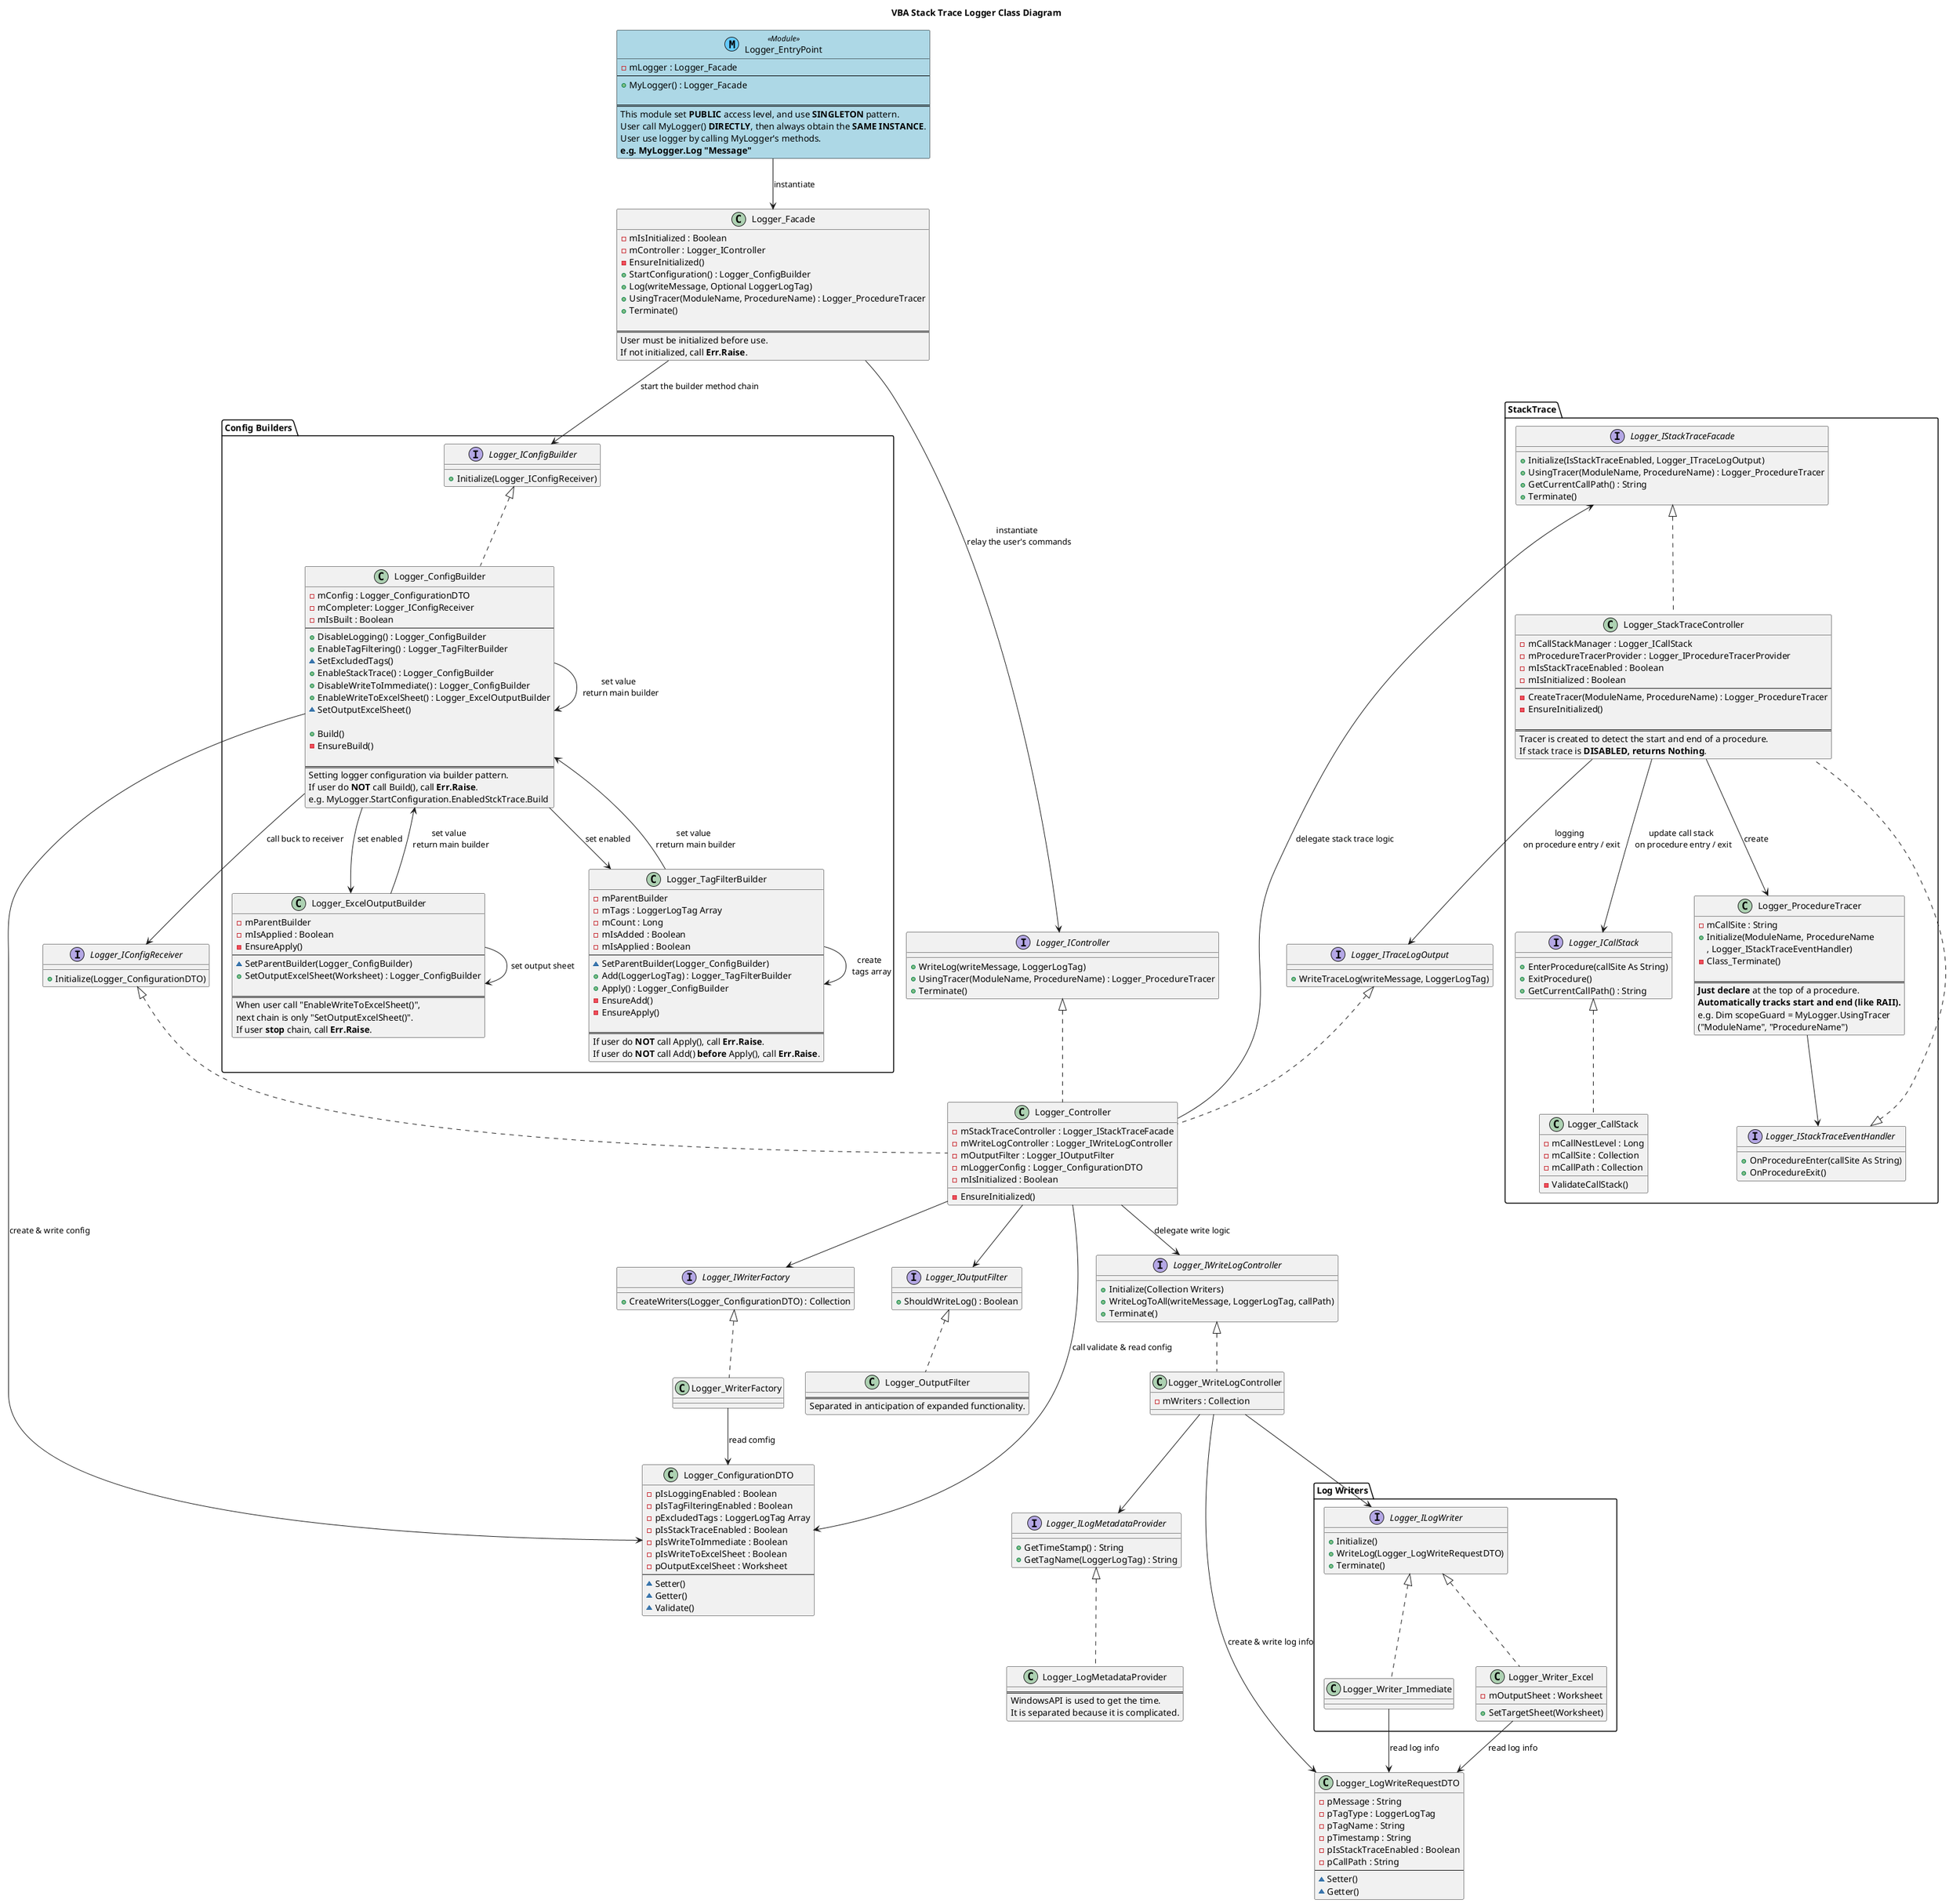 @startuml Class Diagram
title VBA Stack Trace Logger Class Diagram

' ====== Discription ======
' === Overview ===
' This logger is designed to provide log output including call stack information.
' This logger is provided as an add-in with a simple API,
' allowing users to easily output logs.

' === Design Philosophy ===
' The design philosophy is to prioritize maintainability and extensibility.
' It uses interfaces extensively and employs dependency injection to facilitate unit testing.
' The logger is designed to be used in complex projects and OSS, where maintainability is crucial.

' === NOTE ===
' All classes are set to instancing = 1 - Private.
' Modules are specified as Option Private Module except for the minimum necessary ones.


' ====== Class / Module ======
' Public module, user can access.
class Logger_EntryPoint << (M,66CCFF) Module >> #LightBlue ##black {
    - mLogger : Logger_Facade
    --
    + MyLogger() : Logger_Facade
    
    ==
    This module set **PUBLIC** access level, and use **SINGLETON** pattern. 
    User call MyLogger() **DIRECTLY**, then always obtain the **SAME INSTANCE**.
    User use logger by calling MyLogger's methods.
    **e.g. MyLogger.Log "Message"**
}

' Logger API
' NOTE : All controller classes have EnsureInitialized() method.
'        This is to ensure that the initialization process has been carried out after instantinate.
'        As a VBA specification, there are no constructors with arguments...
class Logger_Facade {
    - mIsInitialized : Boolean
    - mController : Logger_IController
    - EnsureInitialized()
    + StartConfiguration() : Logger_ConfigBuilder
    + Log(writeMessage, Optional LoggerLogTag)
    + UsingTracer(ModuleName, ProcedureName) : Logger_ProcedureTracer
    + Terminate()

    ==
    User must be initialized before use.
    If not initialized, call **Err.Raise**.
}

' Logger main logic
' e.g. "Logger_Facade.log" call "Logger_Controller.WriteLog"
class Logger_Controller implements Logger_IController, Logger_ITraceLogOutput, Logger_IConfigReceiver {
    - mStackTraceController : Logger_IStackTraceFacade
    - mWriteLogController : Logger_IWriteLogController
    - mOutputFilter : Logger_IOutputFilter
    - mLoggerConfig : Logger_ConfigurationDTO
    - mIsInitialized : Boolean
    - EnsureInitialized()
}
interface Logger_IController {
    + WriteLog(writeMessage, LoggerLogTag)
    + UsingTracer(ModuleName, ProcedureName) : Logger_ProcedureTracer
    + Terminate()
}
interface Logger_IConfigReceiver {
    + Initialize(Logger_ConfigurationDTO)
}
interface Logger_ITraceLogOutput {
    + WriteTraceLog(writeMessage, LoggerLogTag)
}

' Output filtering
' Separated in anticipation of expanded functionality
class Logger_OutputFilter implements Logger_IOutputFilter {
    ==
    Separated in anticipation of expanded functionality.
}
interface Logger_IOutputFilter {
    + ShouldWriteLog() : Boolean
}

' Create writers
class Logger_WriterFactory implements Logger_IWriterFactory {
}
interface Logger_IWriterFactory {
    + CreateWriters(Logger_ConfigurationDTO) : Collection
}

package "Log Writers" {
    ' Strategy pattern
    interface Logger_ILogWriter {
        + Initialize()
        + WriteLog(Logger_LogWriteRequestDTO)
        + Terminate()
    }
    class Logger_Writer_Excel implements Logger_ILogWriter {
        - mOutputSheet : Worksheet
        + SetTargetSheet(Worksheet)
    }
    class Logger_Writer_Immediate implements Logger_ILogWriter {
    }
}

' Writer logic - extracted from Controller
class Logger_WriteLogController implements Logger_IWriteLogController {
    - mWriters : Collection
}
interface Logger_IWriteLogController {
    + Initialize(Collection Writers)
    + WriteLogToAll(writeMessage, LoggerLogTag, callPath)
    + Terminate()
}

' Metadata provider for log information
class Logger_LogMetadataProvider implements Logger_ILogMetadataProvider {
    ==
    WindowsAPI is used to get the time.
    It is separated because it is complicated.
}
interface Logger_ILogMetadataProvider {
    + GetTimeStamp() : String
    + GetTagName(LoggerLogTag) : String
}

' Write by WriteLogController and Logger_LogMetadataProvider, read by WriterManager
class Logger_LogWriteRequestDTO {
    - pMessage : String
    - pTagType : LoggerLogTag
    - pTagName : String
    - pTimestamp : String
    - pIsStackTraceEnabled : Boolean
    - pCallPath : String
    --
    ~ Setter()
    ~ Getter()
}

' User start initialization through Logger_Facade.Initialize
' Continue configuration through Logger_ConfigBuilder.
' Setting up configuration and initialization process in
' a single line using method chaining.
' e.g. MyLogger.StartConfiguration.EnabledStckTrace.Build
package "Config Builders" {
    ' Main builder
    class Logger_ConfigBuilder implements Logger_IConfigBuilder {
        - mConfig : Logger_ConfigurationDTO
        - mCompleter: Logger_IConfigReceiver
        - mIsBuilt : Boolean
        --
        + DisableLogging() : Logger_ConfigBuilder
        + EnableTagFiltering() : Logger_TagFilterBuilder
        ~ SetExcludedTags()
        + EnableStackTrace() : Logger_ConfigBuilder
        + DisableWriteToImmediate() : Logger_ConfigBuilder
        + EnableWriteToExcelSheet() : Logger_ExcelOutputBuilder
        ~ SetOutputExcelSheet()

        + Build()
        - EnsureBuild()

        ==
        Setting logger configuration via builder pattern.
        If user do **NOT** call Build(), call **Err.Raise**.
        e.g. MyLogger.StartConfiguration.EnabledStckTrace.Build
    }
    interface Logger_IConfigBuilder {
        + Initialize(Logger_IConfigReceiver)
    }
    ' Sub builders
    class Logger_ExcelOutputBuilder {
        - mParentBuilder
        - mIsApplied : Boolean
        - EnsureApply()
        --
        ~ SetParentBuilder(Logger_ConfigBuilder)
        + SetOutputExcelSheet(Worksheet) : Logger_ConfigBuilder
        
        ==
        When user call "EnableWriteToExcelSheet()",
        next chain is only "SetOutputExcelSheet()".
        If user **stop** chain, call **Err.Raise**.
    }
    class Logger_TagFilterBuilder {
        - mParentBuilder
        - mTags : LoggerLogTag Array
        - mCount : Long
        - mIsAdded : Boolean
        - mIsApplied : Boolean
        --
        ~ SetParentBuilder(Logger_ConfigBuilder)
        + Add(LoggerLogTag) : Logger_TagFilterBuilder
        + Apply() : Logger_ConfigBuilder
        - EnsureAdd()
        - EnsureApply()

        ==
        If user do **NOT** call Apply(), call **Err.Raise**.
        If user do **NOT** call Add() **before** Apply(), call **Err.Raise**.
    }
}
' Write by builders, read by Controller
class Logger_ConfigurationDTO {
    - pIsLoggingEnabled : Boolean
    - pIsTagFilteringEnabled : Boolean
    - pExcludedTags : LoggerLogTag Array
    - pIsStackTraceEnabled : Boolean
    - pIsWriteToImmediate : Boolean
    - pIsWriteToExcelSheet : Boolean
    - pOutputExcelSheet : Worksheet
    --
    ~ Setter()
    ~ Getter()
    ~ Validate()
}

package "StackTrace" {
    ' Stack trace management - extracted from Controller
    class Logger_StackTraceController implements Logger_IStackTraceFacade, Logger_IStackTraceEventHandler {
        - mCallStackManager : Logger_ICallStack
        - mProcedureTracerProvider : Logger_IProcedureTracerProvider
        - mIsStackTraceEnabled : Boolean
        - mIsInitialized : Boolean
        --
        - CreateTracer(ModuleName, ProcedureName) : Logger_ProcedureTracer
        - EnsureInitialized()

        ==
        Tracer is created to detect the start and end of a procedure.
        If stack trace is **DISABLED, returns Nothing**.
    }
    interface Logger_IStackTraceFacade  {
        + Initialize(IsStackTraceEnabled, Logger_ITraceLogOutput)
        + UsingTracer(ModuleName, ProcedureName) : Logger_ProcedureTracer
        + GetCurrentCallPath() : String
        + Terminate()
    }
    interface Logger_IStackTraceEventHandler {
        + OnProcedureEnter(callSite As String)
        + OnProcedureExit()
    }
    ' Store and update call stack information
    class Logger_CallStack implements Logger_ICallStack {
        - mCallNestLevel : Long
        - mCallSite : Collection
        - mCallPath : Collection
        - ValidateCallStack()
    }
    interface Logger_ICallStack {
        + EnterProcedure(callSite As String)
        + ExitProcedure()
        + GetCurrentCallPath() : String
    }
    ' Automatically tracks procedure entry and exit
    ' NOTE : This is based on the RAII (Resource Acquisition Is Initialization) concept.
    '        User stores an instance of this class as a variable at the beginning of the procedure.
    '        e.g. Dim scopeGuard Variant: Set scopeGuard = MyLogger.UsingTracer("ModuleName", "ProcedureName")
    '        By calling UsingTracer(), the instance is created and initialized internally.
    '         -> At that time (= constructor), this class notifies the start-of-procedure event.
    '        When the user's procedure ends, the reference to the variable drops to zero,
    '        and the variable is automatically destroyed by the system.
    '         -> At that time (= destructor), this class notifies the end-of-procedure event.
    class Logger_ProcedureTracer {
        - mCallSite : String
        + Initialize(ModuleName, ProcedureName
        , Logger_IStackTraceEventHandler)
        - Class_Terminate()

        ==
        **Just declare** at the top of a procedure.
        **Automatically tracks start and end (like RAII).**
        e.g. Dim scopeGuard = MyLogger.UsingTracer
                        ("ModuleName", "ProcedureName")
    }
}

' ====== relationship ======
' === API ===
' Note: User --> Logger_EntryPoint : call MyLogger & get Facade
Logger_EntryPoint --> Logger_Facade : instantiate
' === Logger Initilize & build config ===
Logger_Facade --> Logger_IConfigBuilder : start the builder method chain
Logger_ConfigBuilder --> Logger_ConfigurationDTO : create & write config
Logger_ConfigBuilder --> Logger_IConfigReceiver : call buck to receiver
' Main builder
Logger_ConfigBuilder --> Logger_ExcelOutputBuilder : set enabled
Logger_ConfigBuilder --> Logger_TagFilterBuilder : set enabled
Logger_ConfigBuilder --> Logger_ConfigBuilder : set value \n return main builder
' Sub builders
Logger_ExcelOutputBuilder --> Logger_ExcelOutputBuilder : set output sheet
Logger_ExcelOutputBuilder --> Logger_ConfigBuilder : set value \n return main builder
Logger_TagFilterBuilder --> Logger_TagFilterBuilder : create \n tags array
Logger_TagFilterBuilder --> Logger_ConfigBuilder : set value \n rreturn main builder
' === Core Logic ===
Logger_Facade ---> Logger_IController : instantiate \n relay the user's commands
Logger_Controller --> Logger_ConfigurationDTO : call validate & read config
Logger_Controller --> Logger_IWriterFactory
Logger_Controller --> Logger_IOutputFilter
Logger_Controller --> Logger_IStackTraceFacade : delegate stack trace logic
Logger_Controller --> Logger_IWriteLogController : delegate write logic
' === Write ===
' Factory
Logger_WriterFactory --> Logger_ConfigurationDTO : read comfig
' Log info construction
Logger_WriteLogController --> Logger_LogWriteRequestDTO : create & write log info
Logger_WriteLogController --> Logger_ILogMetadataProvider
' Writers
Logger_WriteLogController --> Logger_ILogWriter
Logger_Writer_Excel --> Logger_LogWriteRequestDTO : read log info
Logger_Writer_Immediate --> Logger_LogWriteRequestDTO : read log info
' === stack trace ===
Logger_StackTraceController --> Logger_ITraceLogOutput : logging \n on procedure entry / exit
Logger_StackTraceController --> Logger_ICallStack : update call stack \n on procedure entry / exit  
Logger_StackTraceController --> Logger_ProcedureTracer : create
Logger_ProcedureTracer --> Logger_IStackTraceEventHandler


remove @unlinked
' ===  hidden classes ===

' Private module, user cannot access
class Logger_Constants << (M,66CCFF) Module >> {
    + ERR_VBA_STACK_TRACE_LOGGER : Long
    + LOGGER_NAMESPACE : String
    + LOGGER_VERSION : String
    + LOGGER_BUILD_DATE : String
    + LOGGER_AUTHOR : String
}

' Public module, user can access
class Logger_DataStruct << (M,66CCFF) Module >> #LightBlue ##black {
    ' Use for logging.
    ' e.g. MyLogger.Log "Message", LogTag_Debug
    Enum LoggerLogTag {
        LogTag_Debug = 0
        LogTag_Info = 1
        LogTag_Warning = 2
        LogTag_Error = 3
        LogTag_Critical = 4
        LogTag_Trace = 5
    }
}

@enduml
